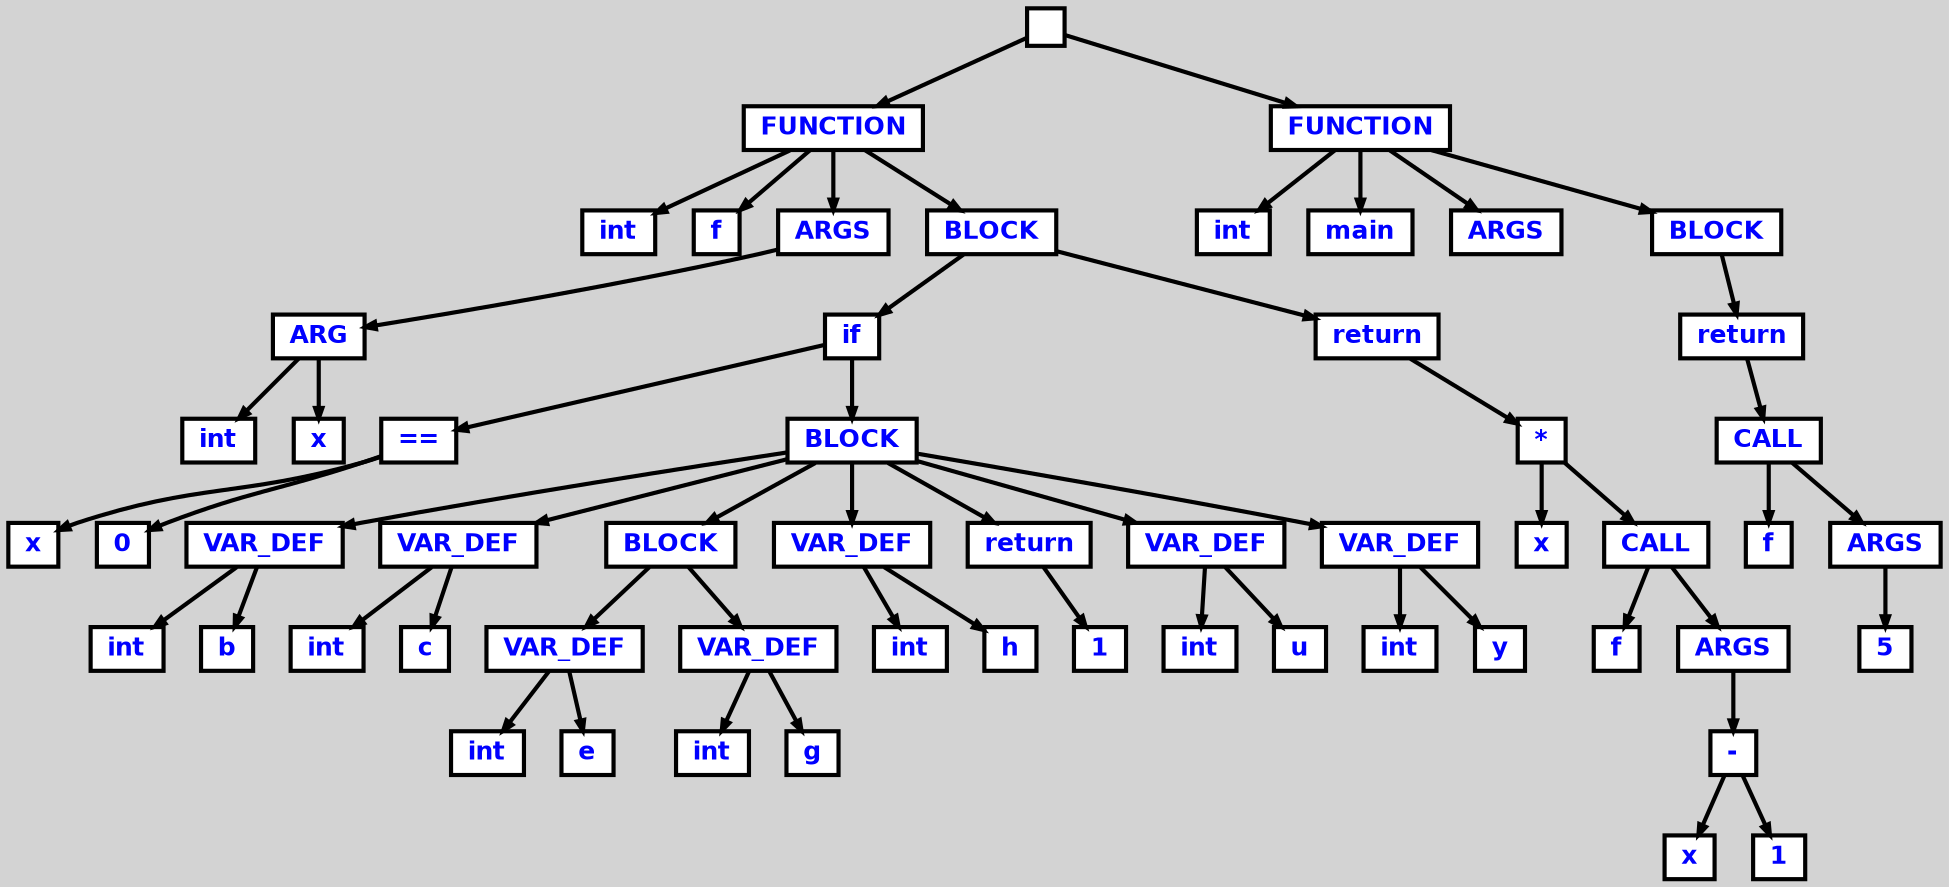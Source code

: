 digraph {

	ordering=out;
	ranksep=.4;
	bgcolor="lightgrey"; node [shape=box, fixedsize=false, fontsize=12, fontname="Helvetica-bold", fontcolor="blue"
		width=.25, height=.25, color="black", fillcolor="white", style="filled, solid, bold"];
	edge [arrowsize=.5, color="black", style="bold"]

  n0 [label=""];
  n1 [label="FUNCTION"];
  n1 [label="FUNCTION"];
  n2 [label="int"];
  n3 [label="f"];
  n4 [label="ARGS"];
  n4 [label="ARGS"];
  n5 [label="ARG"];
  n5 [label="ARG"];
  n6 [label="int"];
  n7 [label="x"];
  n8 [label="BLOCK"];
  n8 [label="BLOCK"];
  n9 [label="if"];
  n9 [label="if"];
  n10 [label="=="];
  n10 [label="=="];
  n11 [label="x"];
  n12 [label="0"];
  n13 [label="BLOCK"];
  n13 [label="BLOCK"];
  n14 [label="VAR_DEF"];
  n14 [label="VAR_DEF"];
  n15 [label="int"];
  n16 [label="b"];
  n17 [label="VAR_DEF"];
  n17 [label="VAR_DEF"];
  n18 [label="int"];
  n19 [label="c"];
  n20 [label="BLOCK"];
  n20 [label="BLOCK"];
  n21 [label="VAR_DEF"];
  n21 [label="VAR_DEF"];
  n22 [label="int"];
  n23 [label="e"];
  n24 [label="VAR_DEF"];
  n24 [label="VAR_DEF"];
  n25 [label="int"];
  n26 [label="g"];
  n27 [label="VAR_DEF"];
  n27 [label="VAR_DEF"];
  n28 [label="int"];
  n29 [label="h"];
  n30 [label="return"];
  n30 [label="return"];
  n31 [label="1"];
  n32 [label="VAR_DEF"];
  n32 [label="VAR_DEF"];
  n33 [label="int"];
  n34 [label="u"];
  n35 [label="VAR_DEF"];
  n35 [label="VAR_DEF"];
  n36 [label="int"];
  n37 [label="y"];
  n38 [label="return"];
  n38 [label="return"];
  n39 [label="*"];
  n39 [label="*"];
  n40 [label="x"];
  n41 [label="CALL"];
  n41 [label="CALL"];
  n42 [label="f"];
  n43 [label="ARGS"];
  n43 [label="ARGS"];
  n44 [label="-"];
  n44 [label="-"];
  n45 [label="x"];
  n46 [label="1"];
  n47 [label="FUNCTION"];
  n47 [label="FUNCTION"];
  n48 [label="int"];
  n49 [label="main"];
  n50 [label="ARGS"];
  n51 [label="BLOCK"];
  n51 [label="BLOCK"];
  n52 [label="return"];
  n52 [label="return"];
  n53 [label="CALL"];
  n53 [label="CALL"];
  n54 [label="f"];
  n55 [label="ARGS"];
  n55 [label="ARGS"];
  n56 [label="5"];

  n0 -> n1 // "" -> "FUNCTION"
  n1 -> n2 // "FUNCTION" -> "int"
  n1 -> n3 // "FUNCTION" -> "f"
  n1 -> n4 // "FUNCTION" -> "ARGS"
  n4 -> n5 // "ARGS" -> "ARG"
  n5 -> n6 // "ARG" -> "int"
  n5 -> n7 // "ARG" -> "x"
  n1 -> n8 // "FUNCTION" -> "BLOCK"
  n8 -> n9 // "BLOCK" -> "if"
  n9 -> n10 // "if" -> "=="
  n10 -> n11 // "==" -> "x"
  n10 -> n12 // "==" -> "0"
  n9 -> n13 // "if" -> "BLOCK"
  n13 -> n14 // "BLOCK" -> "VAR_DEF"
  n14 -> n15 // "VAR_DEF" -> "int"
  n14 -> n16 // "VAR_DEF" -> "b"
  n13 -> n17 // "BLOCK" -> "VAR_DEF"
  n17 -> n18 // "VAR_DEF" -> "int"
  n17 -> n19 // "VAR_DEF" -> "c"
  n13 -> n20 // "BLOCK" -> "BLOCK"
  n20 -> n21 // "BLOCK" -> "VAR_DEF"
  n21 -> n22 // "VAR_DEF" -> "int"
  n21 -> n23 // "VAR_DEF" -> "e"
  n20 -> n24 // "BLOCK" -> "VAR_DEF"
  n24 -> n25 // "VAR_DEF" -> "int"
  n24 -> n26 // "VAR_DEF" -> "g"
  n13 -> n27 // "BLOCK" -> "VAR_DEF"
  n27 -> n28 // "VAR_DEF" -> "int"
  n27 -> n29 // "VAR_DEF" -> "h"
  n13 -> n30 // "BLOCK" -> "return"
  n30 -> n31 // "return" -> "1"
  n13 -> n32 // "BLOCK" -> "VAR_DEF"
  n32 -> n33 // "VAR_DEF" -> "int"
  n32 -> n34 // "VAR_DEF" -> "u"
  n13 -> n35 // "BLOCK" -> "VAR_DEF"
  n35 -> n36 // "VAR_DEF" -> "int"
  n35 -> n37 // "VAR_DEF" -> "y"
  n8 -> n38 // "BLOCK" -> "return"
  n38 -> n39 // "return" -> "*"
  n39 -> n40 // "*" -> "x"
  n39 -> n41 // "*" -> "CALL"
  n41 -> n42 // "CALL" -> "f"
  n41 -> n43 // "CALL" -> "ARGS"
  n43 -> n44 // "ARGS" -> "-"
  n44 -> n45 // "-" -> "x"
  n44 -> n46 // "-" -> "1"
  n0 -> n47 // "" -> "FUNCTION"
  n47 -> n48 // "FUNCTION" -> "int"
  n47 -> n49 // "FUNCTION" -> "main"
  n47 -> n50 // "FUNCTION" -> "ARGS"
  n47 -> n51 // "FUNCTION" -> "BLOCK"
  n51 -> n52 // "BLOCK" -> "return"
  n52 -> n53 // "return" -> "CALL"
  n53 -> n54 // "CALL" -> "f"
  n53 -> n55 // "CALL" -> "ARGS"
  n55 -> n56 // "ARGS" -> "5"

}
